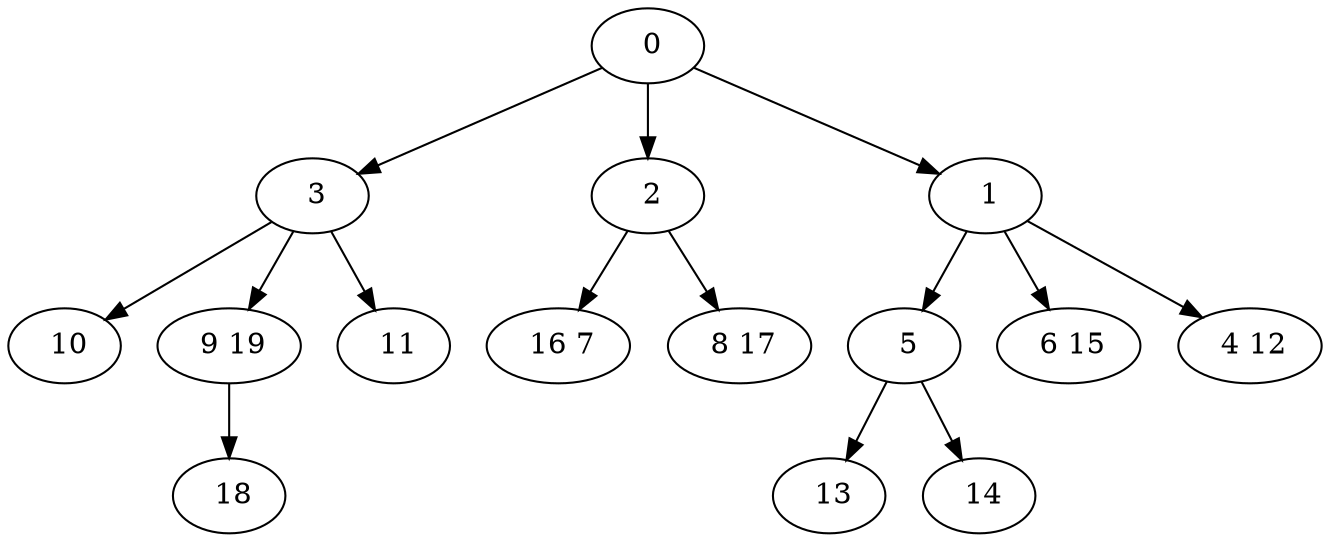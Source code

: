 digraph mytree {
" 0" -> " 3";
" 0" -> " 2";
" 0" -> " 1";
" 3" -> " 10";
" 3" -> " 9 19";
" 3" -> " 11";
" 16 7";
" 2" -> " 16 7";
" 2" -> " 8 17";
" 1" -> " 5";
" 1" -> " 6 15";
" 1" -> " 4 12";
" 5" -> " 13";
" 5" -> " 14";
" 6 15";
" 10";
" 9 19" -> " 18";
" 13";
" 14";
" 8 17";
" 18";
" 11";
" 4 12";
}
